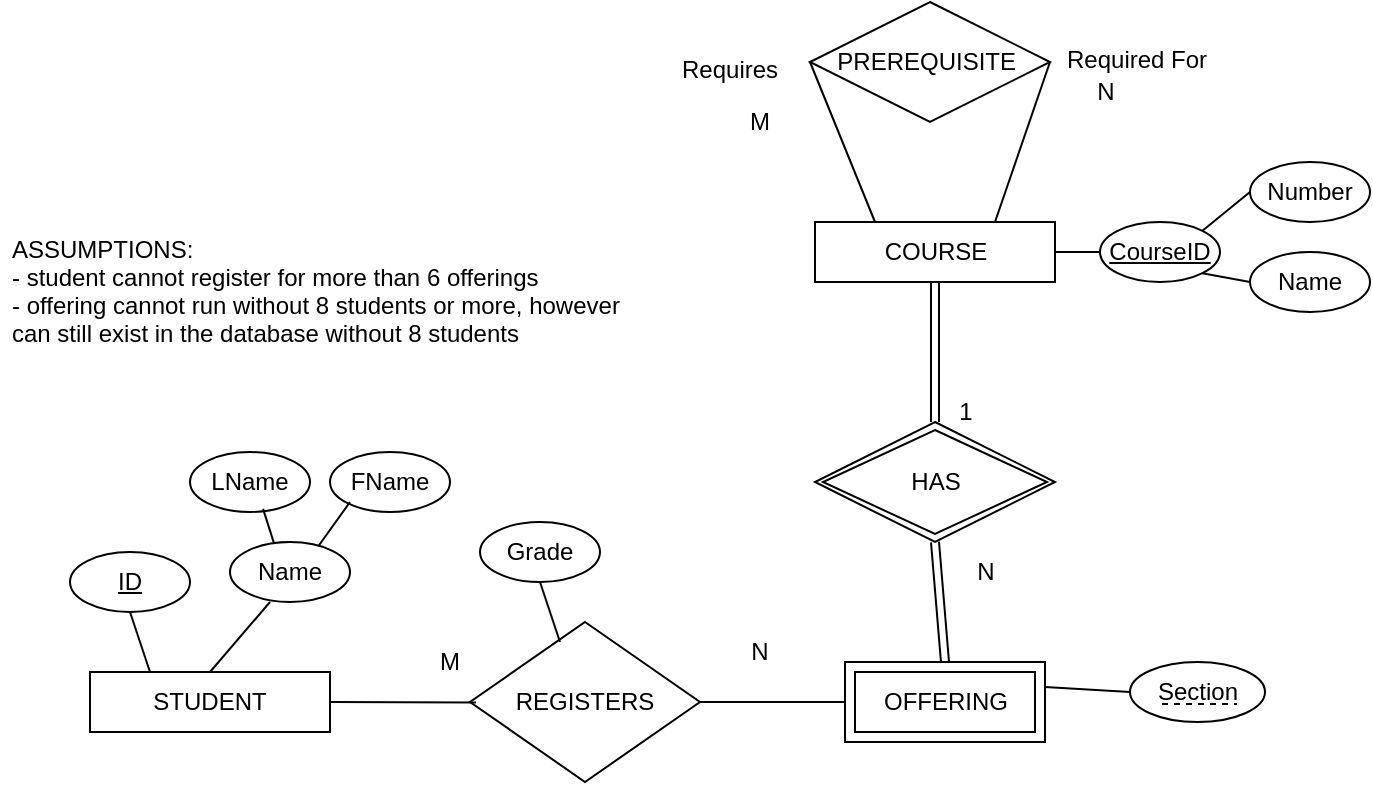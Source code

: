 <mxfile version="20.3.0" type="device"><diagram id="Jwyi4W7dqsdxZ-hLe8Ct" name="Page-1"><mxGraphModel dx="1246" dy="788" grid="1" gridSize="10" guides="1" tooltips="1" connect="1" arrows="1" fold="1" page="1" pageScale="1" pageWidth="850" pageHeight="1100" math="0" shadow="0"><root><mxCell id="0"/><mxCell id="1" parent="0"/><mxCell id="THnXxhQ0MhFMHhrLHTMq-2" value="STUDENT" style="rounded=0;whiteSpace=wrap;html=1;" parent="1" vertex="1"><mxGeometry x="140" y="465" width="120" height="30" as="geometry"/></mxCell><mxCell id="THnXxhQ0MhFMHhrLHTMq-6" value="&lt;u&gt;ID&lt;/u&gt;" style="ellipse;whiteSpace=wrap;html=1;" parent="1" vertex="1"><mxGeometry x="130" y="405" width="60" height="30" as="geometry"/></mxCell><mxCell id="THnXxhQ0MhFMHhrLHTMq-7" value="Name" style="ellipse;whiteSpace=wrap;html=1;" parent="1" vertex="1"><mxGeometry x="210" y="400" width="60" height="30" as="geometry"/></mxCell><mxCell id="THnXxhQ0MhFMHhrLHTMq-29" value="" style="endArrow=none;html=1;rounded=0;exitX=0.25;exitY=0;exitDx=0;exitDy=0;entryX=0.5;entryY=1;entryDx=0;entryDy=0;" parent="1" source="THnXxhQ0MhFMHhrLHTMq-2" target="THnXxhQ0MhFMHhrLHTMq-6" edge="1"><mxGeometry width="50" height="50" relative="1" as="geometry"><mxPoint x="-120" y="465" as="sourcePoint"/><mxPoint x="-41.25" y="435.0" as="targetPoint"/></mxGeometry></mxCell><mxCell id="THnXxhQ0MhFMHhrLHTMq-30" value="" style="endArrow=none;html=1;rounded=0;exitX=0.5;exitY=0;exitDx=0;exitDy=0;" parent="1" source="THnXxhQ0MhFMHhrLHTMq-2" edge="1"><mxGeometry width="50" height="50" relative="1" as="geometry"><mxPoint x="170" y="465" as="sourcePoint"/><mxPoint x="230" y="430" as="targetPoint"/></mxGeometry></mxCell><mxCell id="THnXxhQ0MhFMHhrLHTMq-33" value="REGISTERS" style="rhombus;whiteSpace=wrap;html=1;" parent="1" vertex="1"><mxGeometry x="330" y="440" width="115" height="80" as="geometry"/></mxCell><mxCell id="THnXxhQ0MhFMHhrLHTMq-34" value="" style="endArrow=none;html=1;rounded=0;exitX=1;exitY=0.5;exitDx=0;exitDy=0;entryX=0.026;entryY=0.503;entryDx=0;entryDy=0;entryPerimeter=0;" parent="1" source="THnXxhQ0MhFMHhrLHTMq-2" target="THnXxhQ0MhFMHhrLHTMq-33" edge="1"><mxGeometry width="50" height="50" relative="1" as="geometry"><mxPoint x="450.63" y="604.94" as="sourcePoint"/><mxPoint x="459.38" y="434.94" as="targetPoint"/></mxGeometry></mxCell><mxCell id="THnXxhQ0MhFMHhrLHTMq-35" value="" style="endArrow=none;html=1;rounded=0;exitX=1;exitY=0.5;exitDx=0;exitDy=0;entryX=0;entryY=0.5;entryDx=0;entryDy=0;" parent="1" source="THnXxhQ0MhFMHhrLHTMq-33" target="THnXxhQ0MhFMHhrLHTMq-81" edge="1"><mxGeometry width="50" height="50" relative="1" as="geometry"><mxPoint x="450.63" y="604.94" as="sourcePoint"/><mxPoint x="532.5" y="530" as="targetPoint"/></mxGeometry></mxCell><mxCell id="THnXxhQ0MhFMHhrLHTMq-65" value="M" style="text;html=1;strokeColor=none;fillColor=none;align=center;verticalAlign=middle;whiteSpace=wrap;rounded=0;" parent="1" vertex="1"><mxGeometry x="290" y="445" width="60" height="30" as="geometry"/></mxCell><mxCell id="THnXxhQ0MhFMHhrLHTMq-66" value="N" style="text;html=1;strokeColor=none;fillColor=none;align=center;verticalAlign=middle;whiteSpace=wrap;rounded=0;" parent="1" vertex="1"><mxGeometry x="445" y="440" width="60" height="30" as="geometry"/></mxCell><mxCell id="THnXxhQ0MhFMHhrLHTMq-70" value="LName" style="ellipse;whiteSpace=wrap;html=1;" parent="1" vertex="1"><mxGeometry x="190" y="355" width="60" height="30" as="geometry"/></mxCell><mxCell id="THnXxhQ0MhFMHhrLHTMq-71" value="FName" style="ellipse;whiteSpace=wrap;html=1;" parent="1" vertex="1"><mxGeometry x="260" y="355" width="60" height="30" as="geometry"/></mxCell><mxCell id="THnXxhQ0MhFMHhrLHTMq-72" value="" style="endArrow=none;html=1;rounded=0;entryX=0.609;entryY=0.948;entryDx=0;entryDy=0;entryPerimeter=0;exitX=0.365;exitY=0.011;exitDx=0;exitDy=0;exitPerimeter=0;" parent="1" source="THnXxhQ0MhFMHhrLHTMq-7" target="THnXxhQ0MhFMHhrLHTMq-70" edge="1"><mxGeometry width="50" height="50" relative="1" as="geometry"><mxPoint x="230" y="395" as="sourcePoint"/><mxPoint x="250" y="440" as="targetPoint"/></mxGeometry></mxCell><mxCell id="THnXxhQ0MhFMHhrLHTMq-73" value="" style="endArrow=none;html=1;rounded=0;exitX=0.739;exitY=0.063;exitDx=0;exitDy=0;exitPerimeter=0;" parent="1" source="THnXxhQ0MhFMHhrLHTMq-7" edge="1"><mxGeometry width="50" height="50" relative="1" as="geometry"><mxPoint x="241.9" y="410.33" as="sourcePoint"/><mxPoint x="270" y="380" as="targetPoint"/></mxGeometry></mxCell><mxCell id="THnXxhQ0MhFMHhrLHTMq-74" value="Grade" style="ellipse;whiteSpace=wrap;html=1;" parent="1" vertex="1"><mxGeometry x="335" y="390" width="60" height="30" as="geometry"/></mxCell><mxCell id="THnXxhQ0MhFMHhrLHTMq-75" value="" style="endArrow=none;html=1;rounded=0;exitX=0.25;exitY=0;exitDx=0;exitDy=0;entryX=0.5;entryY=1;entryDx=0;entryDy=0;" parent="1" target="THnXxhQ0MhFMHhrLHTMq-74" edge="1"><mxGeometry width="50" height="50" relative="1" as="geometry"><mxPoint x="375" y="450" as="sourcePoint"/><mxPoint x="163.75" y="420.0" as="targetPoint"/></mxGeometry></mxCell><mxCell id="THnXxhQ0MhFMHhrLHTMq-81" value="OFFERING" style="shape=ext;margin=3;double=1;whiteSpace=wrap;html=1;align=center;shadow=0;" parent="1" vertex="1"><mxGeometry x="517.5" y="460" width="100" height="40" as="geometry"/></mxCell><mxCell id="THnXxhQ0MhFMHhrLHTMq-83" value="COURSE" style="rounded=0;whiteSpace=wrap;html=1;" parent="1" vertex="1"><mxGeometry x="502.5" y="240" width="120" height="30" as="geometry"/></mxCell><mxCell id="THnXxhQ0MhFMHhrLHTMq-85" value="" style="endArrow=none;html=1;rounded=0;exitX=0.5;exitY=1;exitDx=0;exitDy=0;entryX=0.5;entryY=0;entryDx=0;entryDy=0;shape=link;" parent="1" source="THnXxhQ0MhFMHhrLHTMq-83" target="THnXxhQ0MhFMHhrLHTMq-87" edge="1"><mxGeometry width="50" height="50" relative="1" as="geometry"><mxPoint x="700" y="380.0" as="sourcePoint"/><mxPoint x="562.5" y="325.0" as="targetPoint"/></mxGeometry></mxCell><mxCell id="THnXxhQ0MhFMHhrLHTMq-86" value="" style="endArrow=none;html=1;rounded=0;exitX=0.5;exitY=1;exitDx=0;exitDy=0;entryX=0.5;entryY=0;entryDx=0;entryDy=0;shape=link;" parent="1" source="THnXxhQ0MhFMHhrLHTMq-87" target="THnXxhQ0MhFMHhrLHTMq-81" edge="1"><mxGeometry width="50" height="50" relative="1" as="geometry"><mxPoint x="562.5" y="405.0" as="sourcePoint"/><mxPoint x="572.5" y="335.0" as="targetPoint"/></mxGeometry></mxCell><mxCell id="THnXxhQ0MhFMHhrLHTMq-87" value="HAS" style="shape=rhombus;double=1;perimeter=rhombusPerimeter;whiteSpace=wrap;html=1;align=center;shadow=0;" parent="1" vertex="1"><mxGeometry x="502.5" y="340" width="120" height="60" as="geometry"/></mxCell><mxCell id="THnXxhQ0MhFMHhrLHTMq-91" value="" style="endArrow=none;html=1;rounded=0;exitX=0;exitY=0.5;exitDx=0;exitDy=0;entryX=0.25;entryY=0;entryDx=0;entryDy=0;" parent="1" source="THnXxhQ0MhFMHhrLHTMq-93" target="THnXxhQ0MhFMHhrLHTMq-83" edge="1"><mxGeometry width="50" height="50" relative="1" as="geometry"><mxPoint x="495" y="162.5" as="sourcePoint"/><mxPoint x="572.5" y="350.0" as="targetPoint"/></mxGeometry></mxCell><mxCell id="THnXxhQ0MhFMHhrLHTMq-92" value="" style="endArrow=none;html=1;rounded=0;exitX=1;exitY=0.5;exitDx=0;exitDy=0;entryX=0.75;entryY=0;entryDx=0;entryDy=0;" parent="1" source="THnXxhQ0MhFMHhrLHTMq-93" target="THnXxhQ0MhFMHhrLHTMq-83" edge="1"><mxGeometry width="50" height="50" relative="1" as="geometry"><mxPoint x="625" y="162.5" as="sourcePoint"/><mxPoint x="542.5" y="250.0" as="targetPoint"/></mxGeometry></mxCell><mxCell id="THnXxhQ0MhFMHhrLHTMq-93" value="PREREQUISITE&amp;nbsp;" style="shape=rhombus;perimeter=rhombusPerimeter;whiteSpace=wrap;html=1;align=center;shadow=0;" parent="1" vertex="1"><mxGeometry x="500" y="130" width="120" height="60" as="geometry"/></mxCell><mxCell id="THnXxhQ0MhFMHhrLHTMq-94" value="M" style="text;html=1;strokeColor=none;fillColor=none;align=center;verticalAlign=middle;whiteSpace=wrap;rounded=0;" parent="1" vertex="1"><mxGeometry x="445" y="175" width="60" height="30" as="geometry"/></mxCell><mxCell id="THnXxhQ0MhFMHhrLHTMq-95" value="N" style="text;html=1;strokeColor=none;fillColor=none;align=center;verticalAlign=middle;whiteSpace=wrap;rounded=0;" parent="1" vertex="1"><mxGeometry x="617.5" y="160" width="60" height="30" as="geometry"/></mxCell><mxCell id="THnXxhQ0MhFMHhrLHTMq-97" value="1" style="text;html=1;strokeColor=none;fillColor=none;align=center;verticalAlign=middle;whiteSpace=wrap;rounded=0;" parent="1" vertex="1"><mxGeometry x="547.5" y="320" width="60" height="30" as="geometry"/></mxCell><mxCell id="THnXxhQ0MhFMHhrLHTMq-98" value="N" style="text;html=1;strokeColor=none;fillColor=none;align=center;verticalAlign=middle;whiteSpace=wrap;rounded=0;" parent="1" vertex="1"><mxGeometry x="557.5" y="400" width="60" height="30" as="geometry"/></mxCell><mxCell id="THnXxhQ0MhFMHhrLHTMq-103" value="Number" style="ellipse;whiteSpace=wrap;html=1;" parent="1" vertex="1"><mxGeometry x="720" y="210" width="60" height="30" as="geometry"/></mxCell><mxCell id="THnXxhQ0MhFMHhrLHTMq-104" value="" style="endArrow=none;html=1;rounded=0;entryX=0;entryY=0.5;entryDx=0;entryDy=0;exitX=1;exitY=0;exitDx=0;exitDy=0;" parent="1" source="THnXxhQ0MhFMHhrLHTMq-123" target="THnXxhQ0MhFMHhrLHTMq-103" edge="1"><mxGeometry width="50" height="50" relative="1" as="geometry"><mxPoint x="622.5" y="243.45" as="sourcePoint"/><mxPoint x="443.2" y="265.0" as="targetPoint"/></mxGeometry></mxCell><mxCell id="THnXxhQ0MhFMHhrLHTMq-106" value="Name" style="ellipse;whiteSpace=wrap;html=1;" parent="1" vertex="1"><mxGeometry x="720" y="255" width="60" height="30" as="geometry"/></mxCell><mxCell id="THnXxhQ0MhFMHhrLHTMq-107" value="" style="endArrow=none;html=1;rounded=0;entryX=0;entryY=0.5;entryDx=0;entryDy=0;exitX=1;exitY=1;exitDx=0;exitDy=0;" parent="1" source="THnXxhQ0MhFMHhrLHTMq-123" target="THnXxhQ0MhFMHhrLHTMq-106" edge="1"><mxGeometry width="50" height="50" relative="1" as="geometry"><mxPoint x="627.161" y="265.481" as="sourcePoint"/><mxPoint x="608.2" y="235.0" as="targetPoint"/></mxGeometry></mxCell><mxCell id="THnXxhQ0MhFMHhrLHTMq-109" value="Section" style="ellipse;whiteSpace=wrap;html=1;" parent="1" vertex="1"><mxGeometry x="660" y="460" width="67.5" height="30" as="geometry"/></mxCell><mxCell id="THnXxhQ0MhFMHhrLHTMq-110" value="" style="endArrow=none;html=1;rounded=0;exitX=1;exitY=0.25;exitDx=0;exitDy=0;entryX=0;entryY=0.5;entryDx=0;entryDy=0;" parent="1" target="THnXxhQ0MhFMHhrLHTMq-109" edge="1"><mxGeometry width="50" height="50" relative="1" as="geometry"><mxPoint x="617.5" y="472.5" as="sourcePoint"/><mxPoint x="507.5" y="490.0" as="targetPoint"/></mxGeometry></mxCell><mxCell id="THnXxhQ0MhFMHhrLHTMq-115" value="" style="endArrow=none;dashed=1;html=1;rounded=0;" parent="1" edge="1"><mxGeometry width="50" height="50" relative="1" as="geometry"><mxPoint x="676" y="481" as="sourcePoint"/><mxPoint x="713.5" y="481" as="targetPoint"/><Array as="points"><mxPoint x="683.5" y="481"/><mxPoint x="693.5" y="481"/></Array></mxGeometry></mxCell><mxCell id="THnXxhQ0MhFMHhrLHTMq-118" value="Requires" style="text;strokeColor=none;fillColor=none;spacingLeft=4;spacingRight=4;overflow=hidden;rotatable=0;points=[[0,0.5],[1,0.5]];portConstraint=eastwest;fontSize=12;shadow=0;" parent="1" vertex="1"><mxGeometry x="430" y="150" width="72.5" height="30" as="geometry"/></mxCell><mxCell id="THnXxhQ0MhFMHhrLHTMq-119" value="Required For" style="text;strokeColor=none;fillColor=none;spacingLeft=4;spacingRight=4;overflow=hidden;rotatable=0;points=[[0,0.5],[1,0.5]];portConstraint=eastwest;fontSize=12;shadow=0;" parent="1" vertex="1"><mxGeometry x="622.5" y="145" width="82.5" height="30" as="geometry"/></mxCell><mxCell id="THnXxhQ0MhFMHhrLHTMq-123" value="&lt;u&gt;CourseID&lt;/u&gt;" style="ellipse;whiteSpace=wrap;html=1;" parent="1" vertex="1"><mxGeometry x="645" y="240" width="60" height="30" as="geometry"/></mxCell><mxCell id="THnXxhQ0MhFMHhrLHTMq-124" value="" style="endArrow=none;html=1;rounded=0;entryX=1;entryY=0.5;entryDx=0;entryDy=0;exitX=0;exitY=0.5;exitDx=0;exitDy=0;" parent="1" source="THnXxhQ0MhFMHhrLHTMq-123" target="THnXxhQ0MhFMHhrLHTMq-83" edge="1"><mxGeometry width="50" height="50" relative="1" as="geometry"><mxPoint x="706.461" y="254.519" as="sourcePoint"/><mxPoint x="750.0" y="235" as="targetPoint"/></mxGeometry></mxCell><mxCell id="THnXxhQ0MhFMHhrLHTMq-128" value="ASSUMPTIONS:&#10;- student cannot register for more than 6 offerings&#10;- offering cannot run without 8 students or more, however&#10;can still exist in the database without 8 students" style="text;strokeColor=none;fillColor=none;spacingLeft=4;spacingRight=4;overflow=hidden;rotatable=0;points=[[0,0.5],[1,0.5]];portConstraint=eastwest;fontSize=12;shadow=0;" parent="1" vertex="1"><mxGeometry x="95" y="240" width="335" height="70" as="geometry"/></mxCell></root></mxGraphModel></diagram></mxfile>